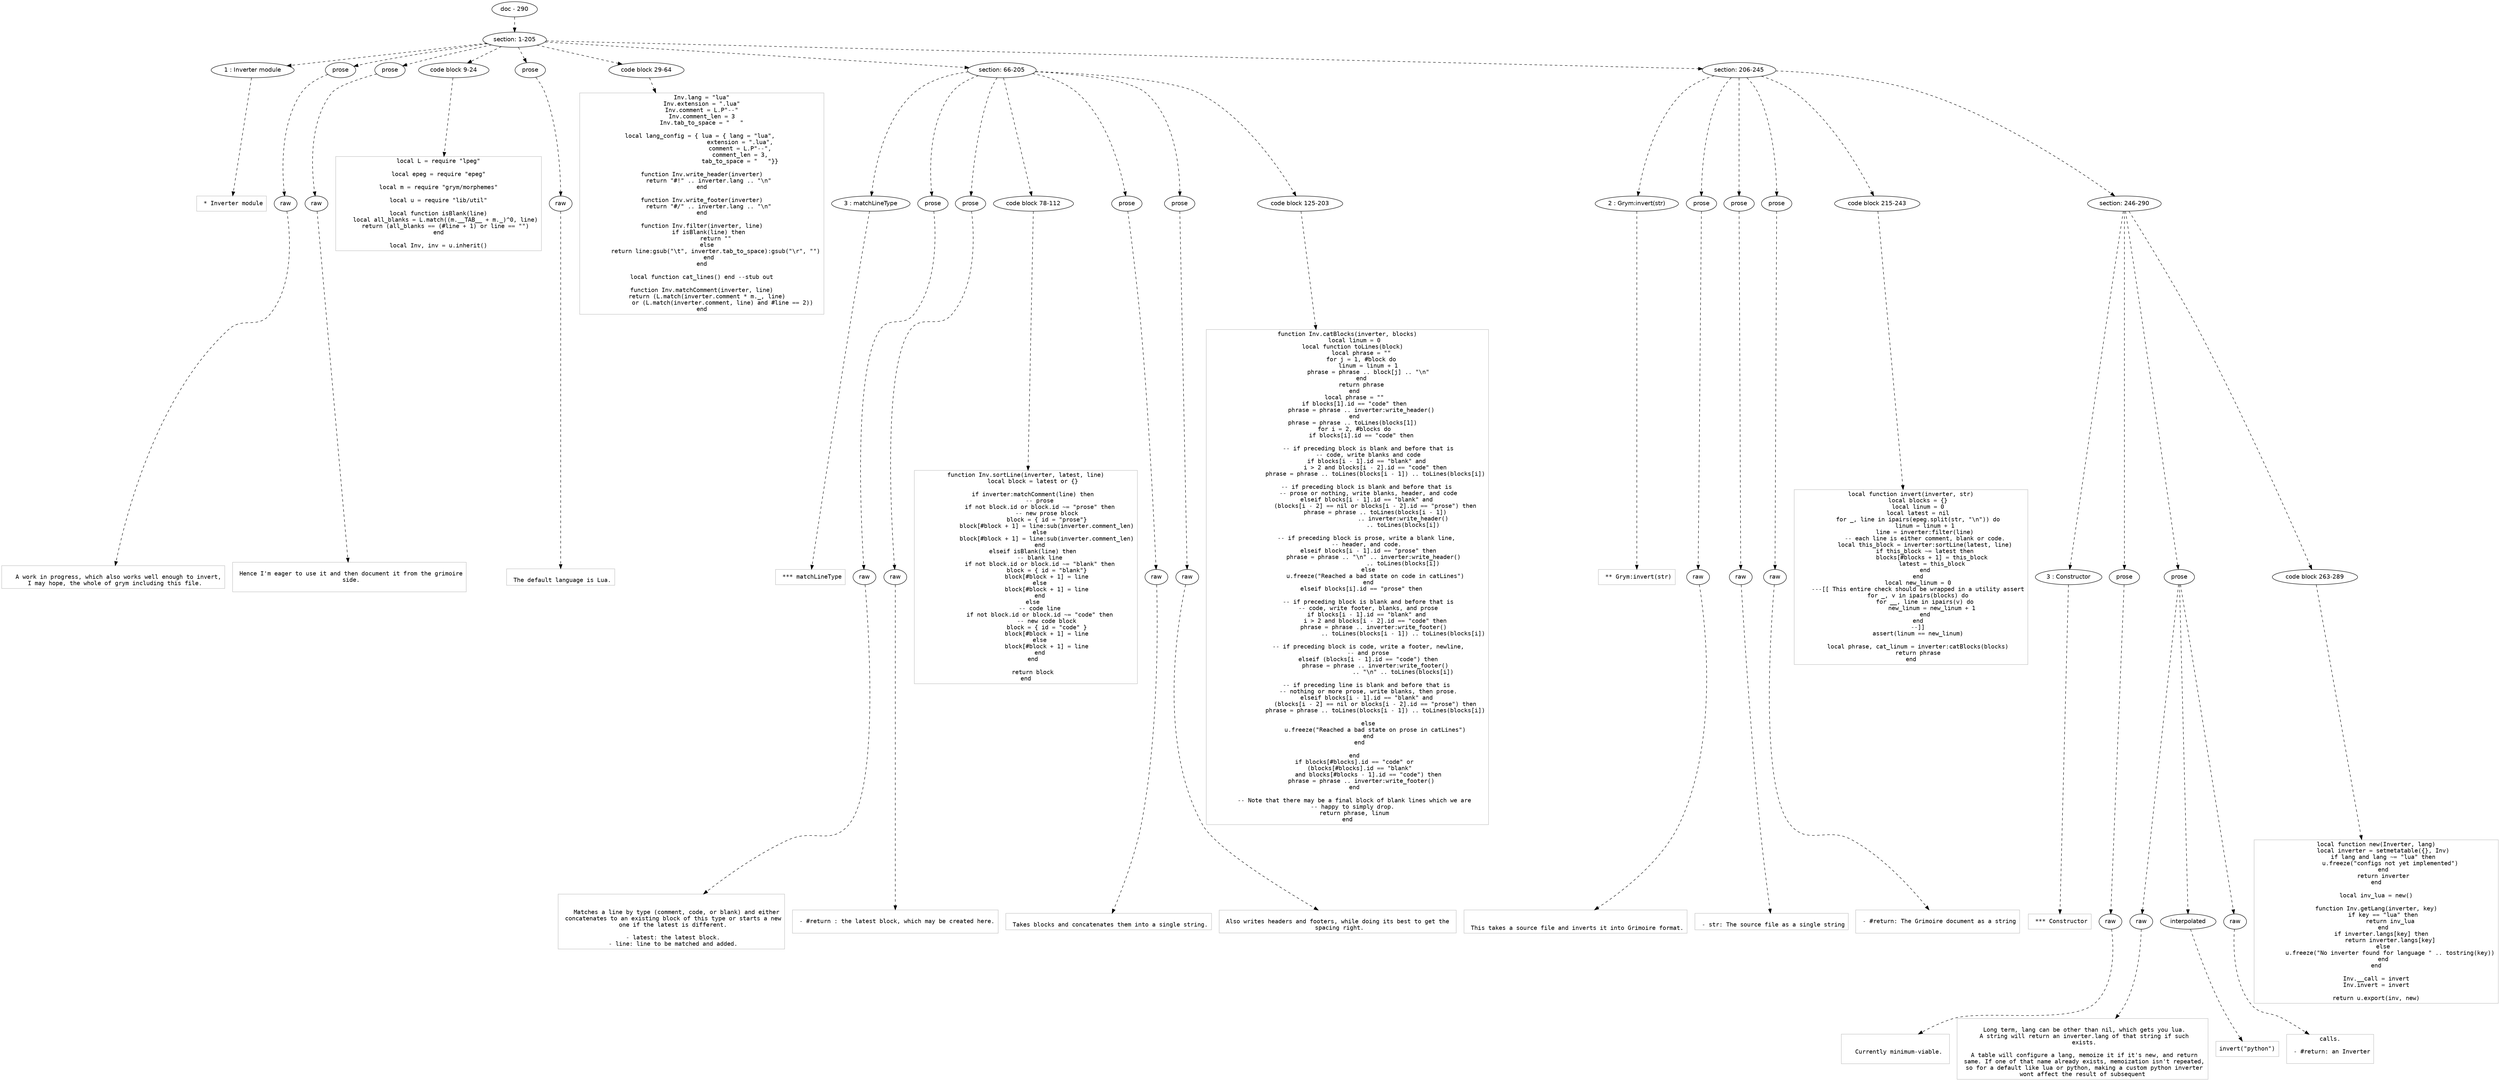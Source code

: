 digraph hierarchy {

node [fontname=Helvetica]
edge [style=dashed]

doc_0 [label="doc - 290"]


doc_0 -> { section_1}
{rank=same; section_1}

section_1 [label="section: 1-205"]


section_1 -> { header_2 prose_3 prose_4 codeblock_5 prose_6 codeblock_7 section_8 section_9}
{rank=same; header_2 prose_3 prose_4 codeblock_5 prose_6 codeblock_7 section_8 section_9}

header_2 [label="1 : Inverter module"]

prose_3 [label="prose"]

prose_4 [label="prose"]

codeblock_5 [label="code block 9-24"]

prose_6 [label="prose"]

codeblock_7 [label="code block 29-64"]

section_8 [label="section: 66-205"]

section_9 [label="section: 206-245"]


header_2 -> leaf_10
leaf_10  [color=Gray,shape=rectangle,fontname=Inconsolata,label=" * Inverter module"]
prose_3 -> { raw_11}
{rank=same; raw_11}

raw_11 [label="raw"]


raw_11 -> leaf_12
leaf_12  [color=Gray,shape=rectangle,fontname=Inconsolata,label="
   A work in progress, which also works well enough to invert,
 I may hope, the whole of grym including this file.
"]
prose_4 -> { raw_13}
{rank=same; raw_13}

raw_13 [label="raw"]


raw_13 -> leaf_14
leaf_14  [color=Gray,shape=rectangle,fontname=Inconsolata,label="
 Hence I'm eager to use it and then document it from the grimoire
 side.

"]
codeblock_5 -> leaf_15
leaf_15  [color=Gray,shape=rectangle,fontname=Inconsolata,label="local L = require \"lpeg\"

local epeg = require \"epeg\"

local m = require \"grym/morphemes\"

local u = require \"lib/util\"

local function isBlank(line)
    local all_blanks = L.match((m.__TAB__ + m._)^0, line)
    return (all_blanks == (#line + 1) or line == \"\")
end

local Inv, inv = u.inherit()"]
prose_6 -> { raw_16}
{rank=same; raw_16}

raw_16 [label="raw"]


raw_16 -> leaf_17
leaf_17  [color=Gray,shape=rectangle,fontname=Inconsolata,label="
 The default language is Lua.
"]
codeblock_7 -> leaf_18
leaf_18  [color=Gray,shape=rectangle,fontname=Inconsolata,label="Inv.lang = \"lua\"
Inv.extension = \".lua\"
Inv.comment = L.P\"--\"
Inv.comment_len = 3
Inv.tab_to_space = \"   \"

local lang_config = { lua = { lang = \"lua\", 
                      extension = \".lua\",
                      comment = L.P\"--\",
                      comment_len = 3,
                      tab_to_space = \"   \"}}

function Inv.write_header(inverter)
    return \"#!\" .. inverter.lang .. \"\\n\"
end

function Inv.write_footer(inverter)
    return \"#/\" .. inverter.lang .. \"\\n\"
end

function Inv.filter(inverter, line)
    if isBlank(line) then
        return \"\"
    else 
        return line:gsub(\"\\t\", inverter.tab_to_space):gsub(\"\\r\", \"\")
    end
end

local function cat_lines() end --stub out

function Inv.matchComment(inverter, line)
    return (L.match(inverter.comment * m._, line) 
            or (L.match(inverter.comment, line) and #line == 2))
end"]
section_8 -> { header_19 prose_20 prose_21 codeblock_22 prose_23 prose_24 codeblock_25}
{rank=same; header_19 prose_20 prose_21 codeblock_22 prose_23 prose_24 codeblock_25}

header_19 [label="3 : matchLineType"]

prose_20 [label="prose"]

prose_21 [label="prose"]

codeblock_22 [label="code block 78-112"]

prose_23 [label="prose"]

prose_24 [label="prose"]

codeblock_25 [label="code block 125-203"]


header_19 -> leaf_26
leaf_26  [color=Gray,shape=rectangle,fontname=Inconsolata,label=" *** matchLineType"]
prose_20 -> { raw_27}
{rank=same; raw_27}

raw_27 [label="raw"]


raw_27 -> leaf_28
leaf_28  [color=Gray,shape=rectangle,fontname=Inconsolata,label="

   Matches a line by type (comment, code, or blank) and either
 concatenates to an existing block of this type or starts a new
 one if the latest is different.
 
 - latest: the latest block.
 - line: line to be matched and added.
"]
prose_21 -> { raw_29}
{rank=same; raw_29}

raw_29 [label="raw"]


raw_29 -> leaf_30
leaf_30  [color=Gray,shape=rectangle,fontname=Inconsolata,label="
 - #return : the latest block, which may be created here.

"]
codeblock_22 -> leaf_31
leaf_31  [color=Gray,shape=rectangle,fontname=Inconsolata,label="function Inv.sortLine(inverter, latest, line)
    local block = latest or {}

    if inverter:matchComment(line) then
        -- prose
        if not block.id or block.id ~= \"prose\" then
            -- new prose block
            block = { id = \"prose\"}
            block[#block + 1] = line:sub(inverter.comment_len)
        else
            block[#block + 1] = line:sub(inverter.comment_len)
        end
    elseif isBlank(line) then
        -- blank line
        if not block.id or block.id ~= \"blank\" then
            block = { id = \"blank\"}
            block[#block + 1] = line
        else
            block[#block + 1] = line
        end
    else
        -- code line
        if not block.id or block.id ~= \"code\" then
            -- new code block
            block = { id = \"code\" }
            block[#block + 1] = line
        else
            block[#block + 1] = line
        end
    end

    return block
end"]
prose_23 -> { raw_32}
{rank=same; raw_32}

raw_32 [label="raw"]


raw_32 -> leaf_33
leaf_33  [color=Gray,shape=rectangle,fontname=Inconsolata,label="
 Takes blocks and concatenates them into a single string.
"]
prose_24 -> { raw_34}
{rank=same; raw_34}

raw_34 [label="raw"]


raw_34 -> leaf_35
leaf_35  [color=Gray,shape=rectangle,fontname=Inconsolata,label="
 Also writes headers and footers, while doing its best to get the 
 spacing right.
"]
codeblock_25 -> leaf_36
leaf_36  [color=Gray,shape=rectangle,fontname=Inconsolata,label="function Inv.catBlocks(inverter, blocks)
    local linum = 0
    local function toLines(block) 
        local phrase = \"\"
        for j = 1, #block do
            linum = linum + 1
            phrase = phrase .. block[j] .. \"\\n\"
        end
        return phrase
    end
    local phrase = \"\"
    if blocks[1].id == \"code\" then
        phrase = phrase .. inverter:write_header()
    end
    phrase = phrase .. toLines(blocks[1]) 
    for i = 2, #blocks do
        if blocks[i].id == \"code\" then

            -- if preceding block is blank and before that is
            -- code, write blanks and code
            if blocks[i - 1].id == \"blank\" and 
                i > 2 and blocks[i - 2].id == \"code\" then
                phrase = phrase .. toLines(blocks[i - 1]) .. toLines(blocks[i])

            -- if preceding block is blank and before that is 
            -- prose or nothing, write blanks, header, and code
            elseif blocks[i - 1].id == \"blank\" and 
                (blocks[i - 2] == nil or blocks[i - 2].id == \"prose\") then
                phrase = phrase .. toLines(blocks[i - 1])
                                .. inverter:write_header()
                                .. toLines(blocks[i])

            -- if preceding block is prose, write a blank line, 
            -- header, and code. 
            elseif blocks[i - 1].id == \"prose\" then
                phrase = phrase .. \"\\n\" .. inverter:write_header() 
                                .. toLines(blocks[i])
            else
                u.freeze(\"Reached a bad state on code in catLines\")
            end
        elseif blocks[i].id == \"prose\" then

            -- if preceding block is blank and before that is
            -- code, write footer, blanks, and prose
            if blocks[i - 1].id == \"blank\" and 
                i > 2 and blocks[i - 2].id == \"code\" then
                phrase = phrase .. inverter:write_footer() 
                                .. toLines(blocks[i - 1]) .. toLines(blocks[i])

            -- if preceding block is code, write a footer, newline,
            -- and prose
            elseif (blocks[i - 1].id == \"code\") then
                phrase = phrase .. inverter:write_footer()
                                .. \"\\n\" .. toLines(blocks[i])

            -- if preceding line is blank and before that is 
            -- nothing or more prose, write blanks, then prose.
            elseif blocks[i - 1].id == \"blank\" and 
                (blocks[i - 2] == nil or blocks[i - 2].id == \"prose\") then
                phrase = phrase .. toLines(blocks[i - 1]) .. toLines(blocks[i])

            else
                u.freeze(\"Reached a bad state on prose in catLines\")
            end
        end 

    end
    if blocks[#blocks].id == \"code\" or
        (blocks[#blocks].id == \"blank\" 
            and blocks[#blocks - 1].id == \"code\") then
        phrase = phrase .. inverter:write_footer()
    end

    -- Note that there may be a final block of blank lines which we are
    -- happy to simply drop. 
    return phrase, linum
end"]
section_9 -> { header_37 prose_38 prose_39 prose_40 codeblock_41 section_42}
{rank=same; header_37 prose_38 prose_39 prose_40 codeblock_41 section_42}

header_37 [label="2 : Grym:invert(str)"]

prose_38 [label="prose"]

prose_39 [label="prose"]

prose_40 [label="prose"]

codeblock_41 [label="code block 215-243"]

section_42 [label="section: 246-290"]


header_37 -> leaf_43
leaf_43  [color=Gray,shape=rectangle,fontname=Inconsolata,label=" ** Grym:invert(str)"]
prose_38 -> { raw_44}
{rank=same; raw_44}

raw_44 [label="raw"]


raw_44 -> leaf_45
leaf_45  [color=Gray,shape=rectangle,fontname=Inconsolata,label="

 This takes a source file and inverts it into Grimoire format.
"]
prose_39 -> { raw_46}
{rank=same; raw_46}

raw_46 [label="raw"]


raw_46 -> leaf_47
leaf_47  [color=Gray,shape=rectangle,fontname=Inconsolata,label="
 - str: The source file as a single string
"]
prose_40 -> { raw_48}
{rank=same; raw_48}

raw_48 [label="raw"]


raw_48 -> leaf_49
leaf_49  [color=Gray,shape=rectangle,fontname=Inconsolata,label="
 - #return: The Grimoire document as a string

"]
codeblock_41 -> leaf_50
leaf_50  [color=Gray,shape=rectangle,fontname=Inconsolata,label="local function invert(inverter, str)
    local blocks = {}
    local linum = 0
    local latest = nil
    for _, line in ipairs(epeg.split(str, \"\\n\")) do
        linum = linum + 1
        line = inverter:filter(line)
        -- each line is either comment, blank or code.
        local this_block = inverter:sortLine(latest, line)
        if this_block ~= latest then
            blocks[#blocks + 1] = this_block
            latest = this_block
        end
    end
    local new_linum = 0
    ---[[ This entire check should be wrapped in a utility assert
    for _, v in ipairs(blocks) do
        for __, line in ipairs(v) do
            new_linum = new_linum + 1
        end
    end
    --]]
    assert(linum == new_linum)

    local phrase, cat_linum = inverter:catBlocks(blocks)
    return phrase
end"]
section_42 -> { header_51 prose_52 prose_53 codeblock_54}
{rank=same; header_51 prose_52 prose_53 codeblock_54}

header_51 [label="3 : Constructor"]

prose_52 [label="prose"]

prose_53 [label="prose"]

codeblock_54 [label="code block 263-289"]


header_51 -> leaf_55
leaf_55  [color=Gray,shape=rectangle,fontname=Inconsolata,label=" *** Constructor"]
prose_52 -> { raw_56}
{rank=same; raw_56}

raw_56 [label="raw"]


raw_56 -> leaf_57
leaf_57  [color=Gray,shape=rectangle,fontname=Inconsolata,label="
 
   Currently minimum-viable. 

"]
prose_53 -> { raw_58 interpolated_59 raw_60}
{rank=same; raw_58 interpolated_59 raw_60}

raw_58 [label="raw"]

interpolated_59 [label="interpolated"]

raw_60 [label="raw"]


raw_58 -> leaf_61
leaf_61  [color=Gray,shape=rectangle,fontname=Inconsolata,label="
 Long term, lang can be other than nil, which gets you lua.
 A string will return an inverter.lang of that string if such
 exists.
 
 A table will configure a lang, memoize it if it's new, and return
 same. If one of that name already exists, memoization isn't repeated,
 so for a default like lua or python, making a custom python inverter
 wont affect the result of subsequent "]
interpolated_59 -> leaf_62
leaf_62  [color=Gray,shape=rectangle,fontname=Inconsolata,label="invert(\"python\")"]
raw_60 -> leaf_63
leaf_63  [color=Gray,shape=rectangle,fontname=Inconsolata,label=" calls. 
 
 - #return: an Inverter

"]
codeblock_54 -> leaf_64
leaf_64  [color=Gray,shape=rectangle,fontname=Inconsolata,label="local function new(Inverter, lang)
    local inverter = setmetatable({}, Inv)
    if lang and lang ~= \"lua\" then
        u.freeze(\"configs not yet implemented\")
    end
    return inverter
end

local inv_lua = new()

function Inv.getLang(inverter, key)
    if key == \"lua\" then
        return inv_lua
    end
    if inverter.langs[key] then 
        return inverter.langs[key]
    else
        u.freeze(\"No inverter found for language \" .. tostring(key))
    end
end

Inv.__call = invert
Inv.invert = invert

return u.export(inv, new)"]

}
